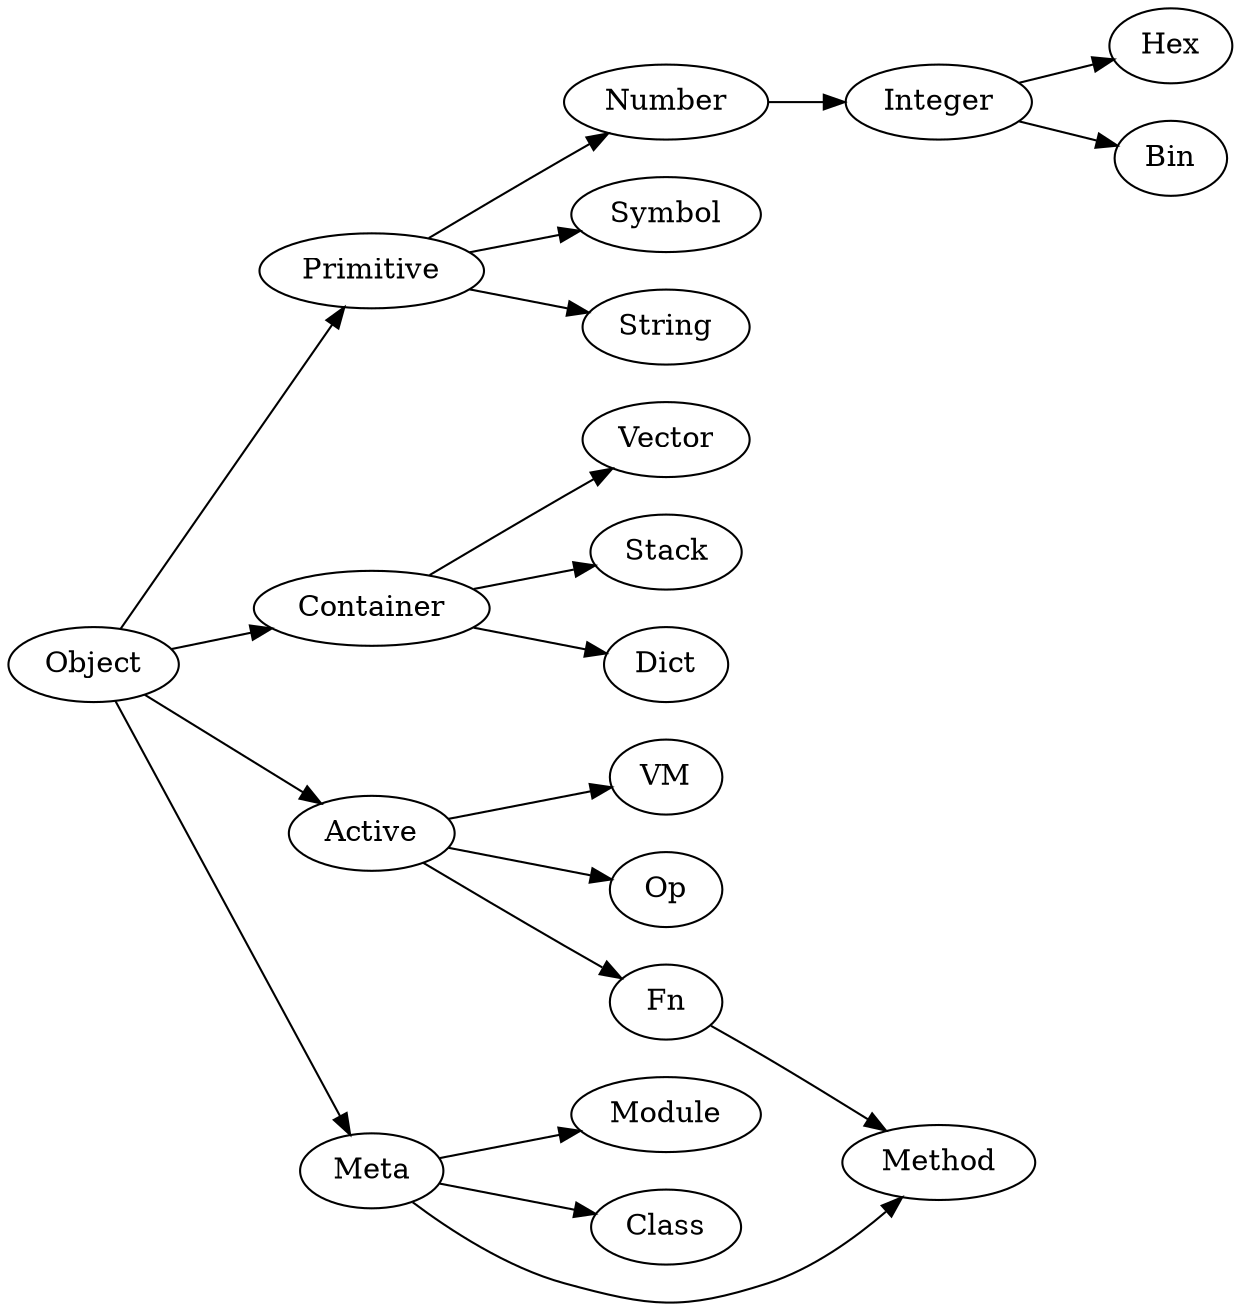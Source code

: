 digraph {
    rankdir=LR
    Object -> Primitive -> Number -> Integer -> Hex
    Integer -> Bin
    Primitive -> Symbol
    Primitive -> String
    Object -> Container -> Vector
    Container -> Stack
    Container -> Dict
    Object -> Active -> VM
    Active -> Op
    Active -> Fn
    Object -> Meta -> Module
    Meta -> Class
    Meta -> Method
    Fn -> Method
}